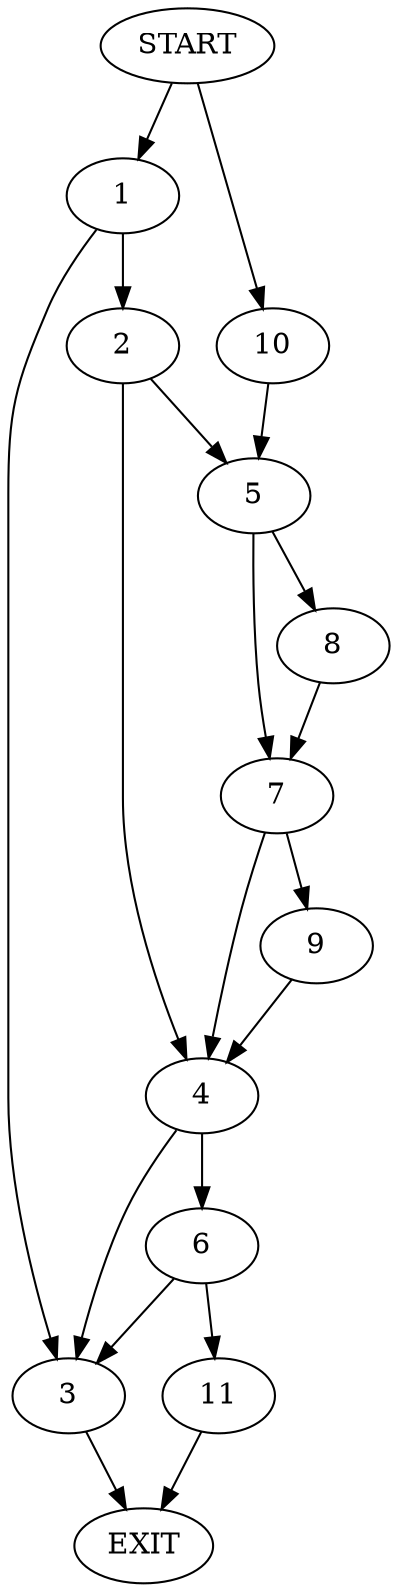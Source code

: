 digraph {
0 [label="START"]
12 [label="EXIT"]
0 -> 1
1 -> 2
1 -> 3
3 -> 12
2 -> 4
2 -> 5
4 -> 6
4 -> 3
5 -> 7
5 -> 8
7 -> 9
7 -> 4
8 -> 7
0 -> 10
10 -> 5
9 -> 4
6 -> 3
6 -> 11
11 -> 12
}
